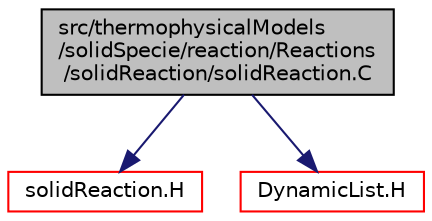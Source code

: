 digraph "src/thermophysicalModels/solidSpecie/reaction/Reactions/solidReaction/solidReaction.C"
{
  bgcolor="transparent";
  edge [fontname="Helvetica",fontsize="10",labelfontname="Helvetica",labelfontsize="10"];
  node [fontname="Helvetica",fontsize="10",shape=record];
  Node0 [label="src/thermophysicalModels\l/solidSpecie/reaction/Reactions\l/solidReaction/solidReaction.C",height=0.2,width=0.4,color="black", fillcolor="grey75", style="filled", fontcolor="black"];
  Node0 -> Node1 [color="midnightblue",fontsize="10",style="solid",fontname="Helvetica"];
  Node1 [label="solidReaction.H",height=0.2,width=0.4,color="red",URL="$a16769.html"];
  Node0 -> Node89 [color="midnightblue",fontsize="10",style="solid",fontname="Helvetica"];
  Node89 [label="DynamicList.H",height=0.2,width=0.4,color="red",URL="$a09335.html"];
}
